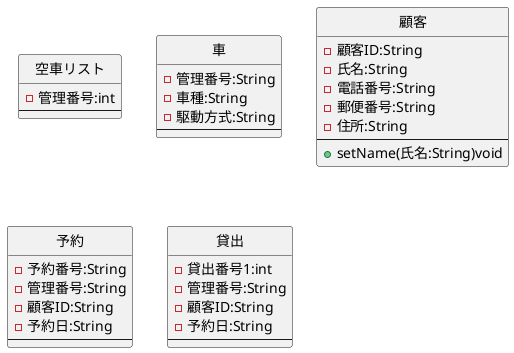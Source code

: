 @startuml
' skinparam classAttributeIconSize 0
class 空車リスト{
- 管理番号:int
---
}
class 車 {
- 管理番号:String
- 車種:String
- 駆動方式:String
---
}
class 顧客 {
- 顧客ID:String
- 氏名:String
- 電話番号:String
- 郵便番号:String
- 住所:String
---
+ setName(氏名:String)void
}
class 予約 {
- 予約番号:String
- 管理番号:String
- 顧客ID:String
- 予約日:String
---
}
class 貸出 {
- 貸出番号1:int
- 管理番号:String
- 顧客ID:String
- 予約日:String
---
}
hide 空車リスト circle
hide 車 circle
hide 顧客 circle
hide 予約 circle
hide 貸出 circle
@enduml